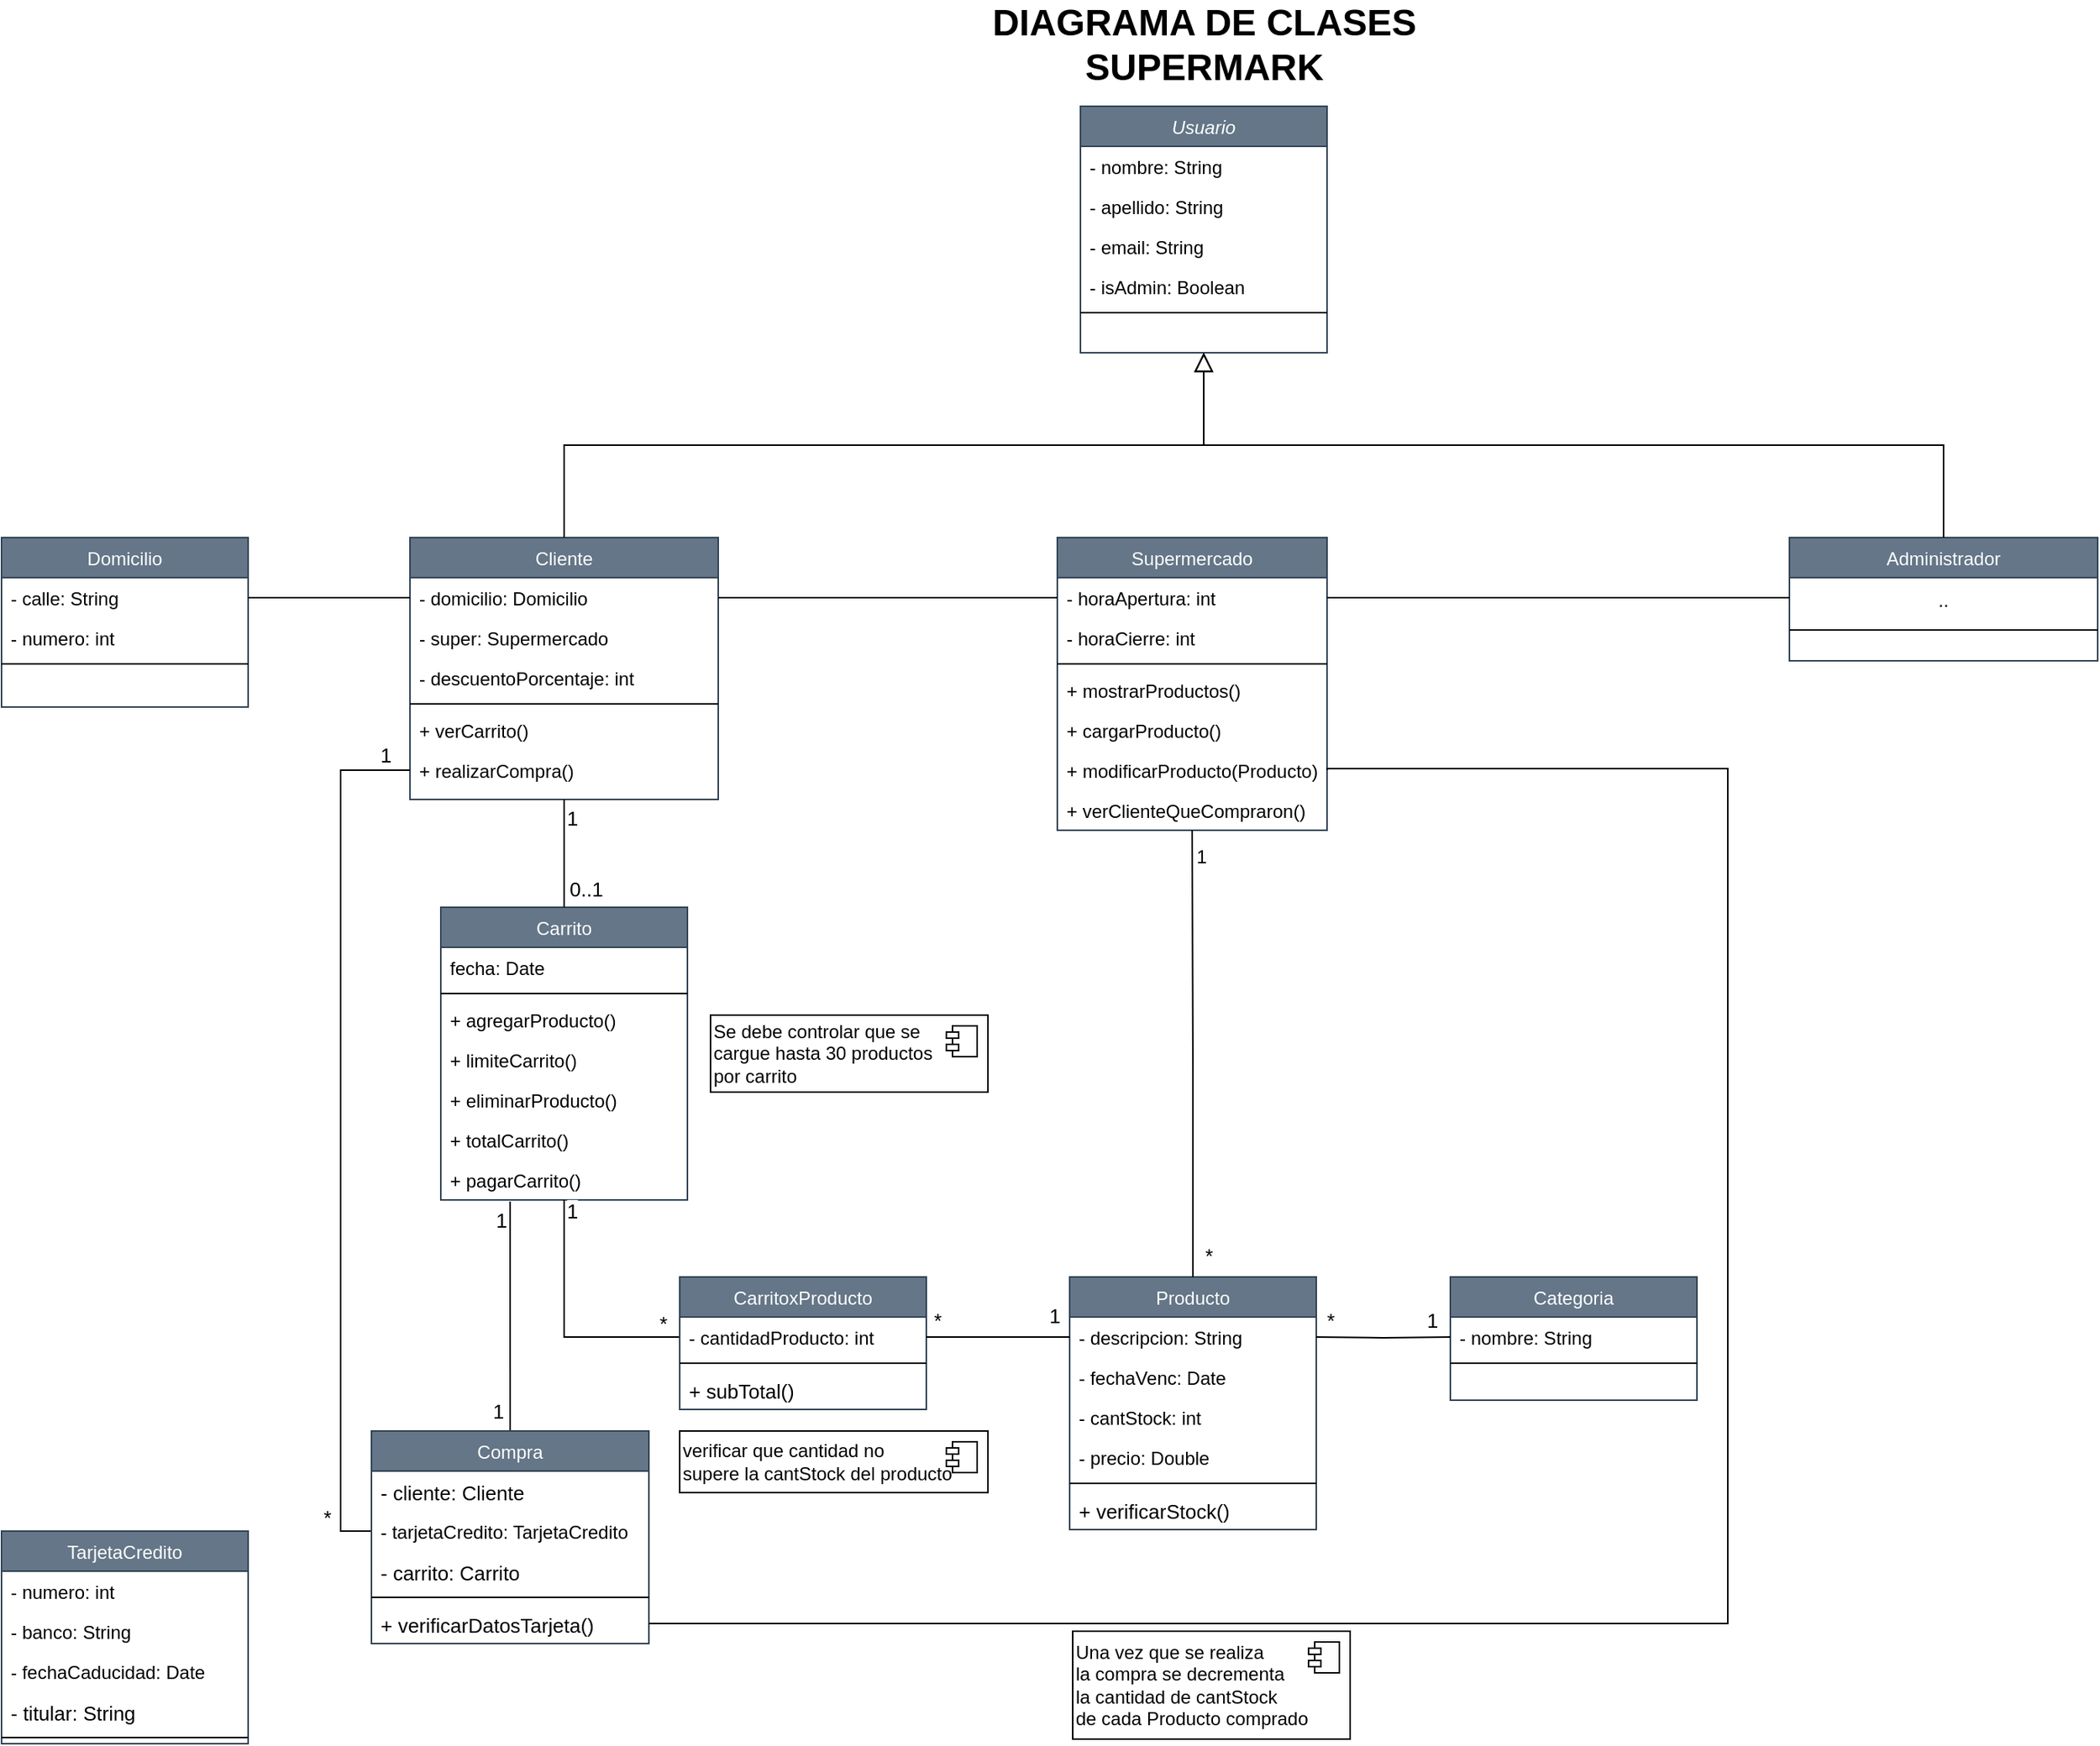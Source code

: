 <mxfile version="20.0.4" type="google" pages="2"><diagram id="CCpbAfDqd2TmnJ3RHXXH" name="Punto 1"><mxGraphModel grid="1" page="1" gridSize="10" guides="1" tooltips="1" connect="1" arrows="1" fold="1" pageScale="1" pageWidth="827" pageHeight="1169" math="0" shadow="0"><root><mxCell id="0"/><mxCell id="1" parent="0"/><mxCell id="dWWlrcv02qmnVBoVdoFN-1" value="Usuario" style="swimlane;fontStyle=2;align=center;verticalAlign=top;childLayout=stackLayout;horizontal=1;startSize=26;horizontalStack=0;resizeParent=1;resizeLast=0;collapsible=1;marginBottom=0;rounded=0;shadow=0;strokeWidth=1;fillColor=#647687;fontColor=#ffffff;strokeColor=#314354;" vertex="1" parent="1"><mxGeometry x="-100" y="80" width="160" height="160" as="geometry"><mxRectangle x="230" y="140" width="160" height="26" as="alternateBounds"/></mxGeometry></mxCell><mxCell id="dWWlrcv02qmnVBoVdoFN-3" value="- nombre: String" style="text;align=left;verticalAlign=top;spacingLeft=4;spacingRight=4;overflow=hidden;rotatable=0;points=[[0,0.5],[1,0.5]];portConstraint=eastwest;rounded=0;shadow=0;html=0;" vertex="1" parent="dWWlrcv02qmnVBoVdoFN-1"><mxGeometry y="26" width="160" height="26" as="geometry"/></mxCell><mxCell id="iOWNZBexjOtpnHDRhITv-1" value="- apellido: String" style="text;strokeColor=none;fillColor=none;align=left;verticalAlign=top;spacingLeft=4;spacingRight=4;overflow=hidden;rotatable=0;points=[[0,0.5],[1,0.5]];portConstraint=eastwest;fontSize=12;" vertex="1" parent="dWWlrcv02qmnVBoVdoFN-1"><mxGeometry y="52" width="160" height="26" as="geometry"/></mxCell><mxCell id="fjFXUrMEq2jwdUbusyd3-1" value="- email: String" style="text;strokeColor=none;fillColor=none;align=left;verticalAlign=top;spacingLeft=4;spacingRight=4;overflow=hidden;rotatable=0;points=[[0,0.5],[1,0.5]];portConstraint=eastwest;" vertex="1" parent="dWWlrcv02qmnVBoVdoFN-1"><mxGeometry y="78" width="160" height="26" as="geometry"/></mxCell><mxCell id="iOWNZBexjOtpnHDRhITv-2" value="- isAdmin: Boolean" style="text;strokeColor=none;fillColor=none;align=left;verticalAlign=top;spacingLeft=4;spacingRight=4;overflow=hidden;rotatable=0;points=[[0,0.5],[1,0.5]];portConstraint=eastwest;fontSize=12;" vertex="1" parent="dWWlrcv02qmnVBoVdoFN-1"><mxGeometry y="104" width="160" height="26" as="geometry"/></mxCell><mxCell id="dWWlrcv02qmnVBoVdoFN-5" value="" style="line;html=1;strokeWidth=1;align=left;verticalAlign=middle;spacingTop=-1;spacingLeft=3;spacingRight=3;rotatable=0;labelPosition=right;points=[];portConstraint=eastwest;" vertex="1" parent="dWWlrcv02qmnVBoVdoFN-1"><mxGeometry y="130" width="160" height="8" as="geometry"/></mxCell><mxCell id="dWWlrcv02qmnVBoVdoFN-7" value="Administrador" style="swimlane;fontStyle=0;align=center;verticalAlign=top;childLayout=stackLayout;horizontal=1;startSize=26;horizontalStack=0;resizeParent=1;resizeLast=0;collapsible=1;marginBottom=0;rounded=0;shadow=0;strokeWidth=1;fillColor=#647687;fontColor=#ffffff;strokeColor=#314354;" vertex="1" parent="1"><mxGeometry x="360" y="360" width="200" height="80" as="geometry"><mxRectangle x="130" y="380" width="160" height="26" as="alternateBounds"/></mxGeometry></mxCell><mxCell id="JMa5ajJWFHiv2wUSG5qd-1" value=".." style="text;html=1;strokeColor=none;fillColor=none;align=center;verticalAlign=middle;whiteSpace=wrap;rounded=0;" vertex="1" parent="dWWlrcv02qmnVBoVdoFN-7"><mxGeometry y="26" width="200" height="30" as="geometry"/></mxCell><mxCell id="dWWlrcv02qmnVBoVdoFN-10" value="" style="line;html=1;strokeWidth=1;align=left;verticalAlign=middle;spacingTop=-1;spacingLeft=3;spacingRight=3;rotatable=0;labelPosition=right;points=[];portConstraint=eastwest;" vertex="1" parent="dWWlrcv02qmnVBoVdoFN-7"><mxGeometry y="56" width="200" height="8" as="geometry"/></mxCell><mxCell id="dWWlrcv02qmnVBoVdoFN-13" value="" style="endArrow=block;endSize=10;endFill=0;shadow=0;strokeWidth=1;rounded=0;edgeStyle=elbowEdgeStyle;elbow=vertical;" edge="1" parent="1" source="dWWlrcv02qmnVBoVdoFN-7" target="dWWlrcv02qmnVBoVdoFN-1"><mxGeometry width="160" relative="1" as="geometry"><mxPoint x="-440" y="203" as="sourcePoint"/><mxPoint x="-440" y="203" as="targetPoint"/></mxGeometry></mxCell><mxCell id="dWWlrcv02qmnVBoVdoFN-14" value="Cliente" style="swimlane;fontStyle=0;align=center;verticalAlign=top;childLayout=stackLayout;horizontal=1;startSize=26;horizontalStack=0;resizeParent=1;resizeLast=0;collapsible=1;marginBottom=0;rounded=0;shadow=0;strokeWidth=1;fillColor=#647687;fontColor=#ffffff;strokeColor=#314354;" vertex="1" parent="1"><mxGeometry x="-535" y="360" width="200" height="170" as="geometry"><mxRectangle x="340" y="380" width="170" height="26" as="alternateBounds"/></mxGeometry></mxCell><mxCell id="s6qBb5RKFQmFkV898ida-14" value="- domicilio: Domicilio" style="text;strokeColor=none;fillColor=none;align=left;verticalAlign=top;spacingLeft=4;spacingRight=4;overflow=hidden;rotatable=0;points=[[0,0.5],[1,0.5]];portConstraint=eastwest;" vertex="1" parent="dWWlrcv02qmnVBoVdoFN-14"><mxGeometry y="26" width="200" height="26" as="geometry"/></mxCell><mxCell id="dWWlrcv02qmnVBoVdoFN-15" value="- super: Supermercado" style="text;align=left;verticalAlign=top;spacingLeft=4;spacingRight=4;overflow=hidden;rotatable=0;points=[[0,0.5],[1,0.5]];portConstraint=eastwest;" vertex="1" parent="dWWlrcv02qmnVBoVdoFN-14"><mxGeometry y="52" width="200" height="26" as="geometry"/></mxCell><mxCell id="MWofUJ8R23mKpoAJQUxf-37" value="- descuentoPorcentaje: int" style="text;strokeColor=none;fillColor=none;align=left;verticalAlign=top;spacingLeft=4;spacingRight=4;overflow=hidden;rotatable=0;points=[[0,0.5],[1,0.5]];portConstraint=eastwest;fontSize=12;" vertex="1" parent="dWWlrcv02qmnVBoVdoFN-14"><mxGeometry y="78" width="200" height="26" as="geometry"/></mxCell><mxCell id="dWWlrcv02qmnVBoVdoFN-16" value="" style="line;html=1;strokeWidth=1;align=left;verticalAlign=middle;spacingTop=-1;spacingLeft=3;spacingRight=3;rotatable=0;labelPosition=right;points=[];portConstraint=eastwest;" vertex="1" parent="dWWlrcv02qmnVBoVdoFN-14"><mxGeometry y="104" width="200" height="8" as="geometry"/></mxCell><mxCell id="s6qBb5RKFQmFkV898ida-41" value="+ verCarrito()" style="text;strokeColor=none;fillColor=none;align=left;verticalAlign=top;spacingLeft=4;spacingRight=4;overflow=hidden;rotatable=0;points=[[0,0.5],[1,0.5]];portConstraint=eastwest;fontSize=12;" vertex="1" parent="dWWlrcv02qmnVBoVdoFN-14"><mxGeometry y="112" width="200" height="26" as="geometry"/></mxCell><mxCell id="s6qBb5RKFQmFkV898ida-43" value="+ realizarCompra()" style="text;strokeColor=none;fillColor=none;align=left;verticalAlign=top;spacingLeft=4;spacingRight=4;overflow=hidden;rotatable=0;points=[[0,0.5],[1,0.5]];portConstraint=eastwest;fontSize=12;" vertex="1" parent="dWWlrcv02qmnVBoVdoFN-14"><mxGeometry y="138" width="200" height="26" as="geometry"/></mxCell><mxCell id="dWWlrcv02qmnVBoVdoFN-17" value="" style="endArrow=block;endSize=10;endFill=0;shadow=0;strokeWidth=1;rounded=0;edgeStyle=elbowEdgeStyle;elbow=vertical;exitX=0.5;exitY=0;exitDx=0;exitDy=0;" edge="1" parent="1" source="dWWlrcv02qmnVBoVdoFN-14" target="dWWlrcv02qmnVBoVdoFN-1"><mxGeometry width="160" relative="1" as="geometry"><mxPoint x="-200" y="330" as="sourcePoint"/><mxPoint x="-330" y="271" as="targetPoint"/></mxGeometry></mxCell><mxCell id="dWWlrcv02qmnVBoVdoFN-18" value="Carrito" style="swimlane;fontStyle=0;align=center;verticalAlign=top;childLayout=stackLayout;horizontal=1;startSize=26;horizontalStack=0;resizeParent=1;resizeLast=0;collapsible=1;marginBottom=0;rounded=0;shadow=0;strokeWidth=1;fillColor=#647687;fontColor=#ffffff;strokeColor=#314354;" vertex="1" parent="1"><mxGeometry x="-515" y="600" width="160" height="190" as="geometry"><mxRectangle x="550" y="140" width="160" height="26" as="alternateBounds"/></mxGeometry></mxCell><mxCell id="dWWlrcv02qmnVBoVdoFN-20" value="fecha: Date" style="text;align=left;verticalAlign=top;spacingLeft=4;spacingRight=4;overflow=hidden;rotatable=0;points=[[0,0.5],[1,0.5]];portConstraint=eastwest;rounded=0;shadow=0;html=0;" vertex="1" parent="dWWlrcv02qmnVBoVdoFN-18"><mxGeometry y="26" width="160" height="26" as="geometry"/></mxCell><mxCell id="dWWlrcv02qmnVBoVdoFN-24" value="" style="line;html=1;strokeWidth=1;align=left;verticalAlign=middle;spacingTop=-1;spacingLeft=3;spacingRight=3;rotatable=0;labelPosition=right;points=[];portConstraint=eastwest;" vertex="1" parent="dWWlrcv02qmnVBoVdoFN-18"><mxGeometry y="52" width="160" height="8" as="geometry"/></mxCell><mxCell id="MWofUJ8R23mKpoAJQUxf-51" value="+ agregarProducto()" style="text;strokeColor=none;fillColor=none;align=left;verticalAlign=top;spacingLeft=4;spacingRight=4;overflow=hidden;rotatable=0;points=[[0,0.5],[1,0.5]];portConstraint=eastwest;fontSize=12;" vertex="1" parent="dWWlrcv02qmnVBoVdoFN-18"><mxGeometry y="60" width="160" height="26" as="geometry"/></mxCell><mxCell id="MWofUJ8R23mKpoAJQUxf-59" value="+ limiteCarrito()" style="text;strokeColor=none;fillColor=none;align=left;verticalAlign=top;spacingLeft=4;spacingRight=4;overflow=hidden;rotatable=0;points=[[0,0.5],[1,0.5]];portConstraint=eastwest;fontSize=12;fontColor=#000000;" vertex="1" parent="dWWlrcv02qmnVBoVdoFN-18"><mxGeometry y="86" width="160" height="26" as="geometry"/></mxCell><mxCell id="MWofUJ8R23mKpoAJQUxf-52" value="+ eliminarProducto()" style="text;strokeColor=none;fillColor=none;align=left;verticalAlign=top;spacingLeft=4;spacingRight=4;overflow=hidden;rotatable=0;points=[[0,0.5],[1,0.5]];portConstraint=eastwest;fontSize=12;" vertex="1" parent="dWWlrcv02qmnVBoVdoFN-18"><mxGeometry y="112" width="160" height="26" as="geometry"/></mxCell><mxCell id="dWWlrcv02qmnVBoVdoFN-26" value="+ totalCarrito()" style="text;align=left;verticalAlign=top;spacingLeft=4;spacingRight=4;overflow=hidden;rotatable=0;points=[[0,0.5],[1,0.5]];portConstraint=eastwest;" vertex="1" parent="dWWlrcv02qmnVBoVdoFN-18"><mxGeometry y="138" width="160" height="26" as="geometry"/></mxCell><mxCell id="MWofUJ8R23mKpoAJQUxf-50" value="+ pagarCarrito()" style="text;strokeColor=none;fillColor=none;align=left;verticalAlign=top;spacingLeft=4;spacingRight=4;overflow=hidden;rotatable=0;points=[[0,0.5],[1,0.5]];portConstraint=eastwest;fontSize=12;" vertex="1" parent="dWWlrcv02qmnVBoVdoFN-18"><mxGeometry y="164" width="160" height="26" as="geometry"/></mxCell><mxCell id="dWWlrcv02qmnVBoVdoFN-27" value="" style="endArrow=none;shadow=0;strokeWidth=1;rounded=0;endFill=0;edgeStyle=elbowEdgeStyle;elbow=vertical;exitX=0.5;exitY=1;exitDx=0;exitDy=0;entryX=0.5;entryY=0;entryDx=0;entryDy=0;startArrow=none;startFill=0;" edge="1" parent="1" source="dWWlrcv02qmnVBoVdoFN-14" target="dWWlrcv02qmnVBoVdoFN-18"><mxGeometry x="0.5" y="41" relative="1" as="geometry"><mxPoint x="-260" y="192" as="sourcePoint"/><mxPoint x="-100" y="192" as="targetPoint"/><mxPoint x="-40" y="32" as="offset"/></mxGeometry></mxCell><mxCell id="s6qBb5RKFQmFkV898ida-15" value="&lt;font style=&quot;font-size: 13px;&quot;&gt;1&lt;/font&gt;" style="edgeLabel;html=1;align=center;verticalAlign=middle;resizable=0;points=[];fontSize=13;" connectable="0" vertex="1" parent="dWWlrcv02qmnVBoVdoFN-27"><mxGeometry x="-0.706" relative="1" as="geometry"><mxPoint x="5" y="1" as="offset"/></mxGeometry></mxCell><mxCell id="s6qBb5RKFQmFkV898ida-16" value="0..1" style="edgeLabel;html=1;align=center;verticalAlign=middle;resizable=0;points=[];fontSize=13;" connectable="0" vertex="1" parent="dWWlrcv02qmnVBoVdoFN-27"><mxGeometry x="0.647" y="1" relative="1" as="geometry"><mxPoint x="13" as="offset"/></mxGeometry></mxCell><mxCell id="dWWlrcv02qmnVBoVdoFN-30" value="Supermercado" style="swimlane;fontStyle=0;align=center;verticalAlign=top;childLayout=stackLayout;horizontal=1;startSize=26;horizontalStack=0;resizeParent=1;resizeLast=0;collapsible=1;marginBottom=0;rounded=0;shadow=0;strokeWidth=1;fillColor=#647687;fontColor=#ffffff;strokeColor=#314354;" vertex="1" parent="1"><mxGeometry x="-115" y="360" width="175" height="190" as="geometry"><mxRectangle x="550" y="140" width="160" height="26" as="alternateBounds"/></mxGeometry></mxCell><mxCell id="dWWlrcv02qmnVBoVdoFN-32" value="- horaApertura: int" style="text;align=left;verticalAlign=top;spacingLeft=4;spacingRight=4;overflow=hidden;rotatable=0;points=[[0,0.5],[1,0.5]];portConstraint=eastwest;rounded=0;shadow=0;html=0;" vertex="1" parent="dWWlrcv02qmnVBoVdoFN-30"><mxGeometry y="26" width="175" height="26" as="geometry"/></mxCell><mxCell id="dWWlrcv02qmnVBoVdoFN-33" value="- horaCierre: int" style="text;align=left;verticalAlign=top;spacingLeft=4;spacingRight=4;overflow=hidden;rotatable=0;points=[[0,0.5],[1,0.5]];portConstraint=eastwest;rounded=0;shadow=0;html=0;" vertex="1" parent="dWWlrcv02qmnVBoVdoFN-30"><mxGeometry y="52" width="175" height="26" as="geometry"/></mxCell><mxCell id="dWWlrcv02qmnVBoVdoFN-36" value="" style="line;html=1;strokeWidth=1;align=left;verticalAlign=middle;spacingTop=-1;spacingLeft=3;spacingRight=3;rotatable=0;labelPosition=right;points=[];portConstraint=eastwest;" vertex="1" parent="dWWlrcv02qmnVBoVdoFN-30"><mxGeometry y="78" width="175" height="8" as="geometry"/></mxCell><mxCell id="dWWlrcv02qmnVBoVdoFN-37" value="+ mostrarProductos()" style="text;align=left;verticalAlign=top;spacingLeft=4;spacingRight=4;overflow=hidden;rotatable=0;points=[[0,0.5],[1,0.5]];portConstraint=eastwest;" vertex="1" parent="dWWlrcv02qmnVBoVdoFN-30"><mxGeometry y="86" width="175" height="26" as="geometry"/></mxCell><mxCell id="dWWlrcv02qmnVBoVdoFN-11" value="+ cargarProducto()" style="text;align=left;verticalAlign=top;spacingLeft=4;spacingRight=4;overflow=hidden;rotatable=0;points=[[0,0.5],[1,0.5]];portConstraint=eastwest;fontStyle=0" vertex="1" parent="dWWlrcv02qmnVBoVdoFN-30"><mxGeometry y="112" width="175" height="26" as="geometry"/></mxCell><mxCell id="dWWlrcv02qmnVBoVdoFN-12" value="+ modificarProducto(Producto)" style="text;align=left;verticalAlign=top;spacingLeft=4;spacingRight=4;overflow=hidden;rotatable=0;points=[[0,0.5],[1,0.5]];portConstraint=eastwest;" vertex="1" parent="dWWlrcv02qmnVBoVdoFN-30"><mxGeometry y="138" width="175" height="26" as="geometry"/></mxCell><mxCell id="s6qBb5RKFQmFkV898ida-39" value="+ verClienteQueCompraron()" style="text;strokeColor=none;fillColor=none;align=left;verticalAlign=top;spacingLeft=4;spacingRight=4;overflow=hidden;rotatable=0;points=[[0,0.5],[1,0.5]];portConstraint=eastwest;fontSize=12;" vertex="1" parent="dWWlrcv02qmnVBoVdoFN-30"><mxGeometry y="164" width="175" height="26" as="geometry"/></mxCell><mxCell id="dWWlrcv02qmnVBoVdoFN-39" value="Domicilio" style="swimlane;fontStyle=0;align=center;verticalAlign=top;childLayout=stackLayout;horizontal=1;startSize=26;horizontalStack=0;resizeParent=1;resizeLast=0;collapsible=1;marginBottom=0;rounded=0;shadow=0;strokeWidth=1;fillColor=#647687;fontColor=#ffffff;strokeColor=#314354;" vertex="1" parent="1"><mxGeometry x="-800" y="360" width="160" height="110" as="geometry"><mxRectangle x="550" y="140" width="160" height="26" as="alternateBounds"/></mxGeometry></mxCell><mxCell id="dWWlrcv02qmnVBoVdoFN-40" value="- calle: String" style="text;align=left;verticalAlign=top;spacingLeft=4;spacingRight=4;overflow=hidden;rotatable=0;points=[[0,0.5],[1,0.5]];portConstraint=eastwest;" vertex="1" parent="dWWlrcv02qmnVBoVdoFN-39"><mxGeometry y="26" width="160" height="26" as="geometry"/></mxCell><mxCell id="dWWlrcv02qmnVBoVdoFN-41" value="- numero: int" style="text;align=left;verticalAlign=top;spacingLeft=4;spacingRight=4;overflow=hidden;rotatable=0;points=[[0,0.5],[1,0.5]];portConstraint=eastwest;rounded=0;shadow=0;html=0;" vertex="1" parent="dWWlrcv02qmnVBoVdoFN-39"><mxGeometry y="52" width="160" height="26" as="geometry"/></mxCell><mxCell id="dWWlrcv02qmnVBoVdoFN-45" value="" style="line;html=1;strokeWidth=1;align=left;verticalAlign=middle;spacingTop=-1;spacingLeft=3;spacingRight=3;rotatable=0;labelPosition=right;points=[];portConstraint=eastwest;" vertex="1" parent="dWWlrcv02qmnVBoVdoFN-39"><mxGeometry y="78" width="160" height="8" as="geometry"/></mxCell><mxCell id="dWWlrcv02qmnVBoVdoFN-60" value="Producto" style="swimlane;fontStyle=0;align=center;verticalAlign=top;childLayout=stackLayout;horizontal=1;startSize=26;horizontalStack=0;resizeParent=1;resizeLast=0;collapsible=1;marginBottom=0;rounded=0;shadow=0;strokeWidth=1;fillColor=#647687;fontColor=#ffffff;strokeColor=#314354;" vertex="1" parent="1"><mxGeometry x="-107" y="840" width="160" height="164" as="geometry"><mxRectangle x="550" y="140" width="160" height="26" as="alternateBounds"/></mxGeometry></mxCell><mxCell id="dWWlrcv02qmnVBoVdoFN-61" value="- descripcion: String" style="text;align=left;verticalAlign=top;spacingLeft=4;spacingRight=4;overflow=hidden;rotatable=0;points=[[0,0.5],[1,0.5]];portConstraint=eastwest;" vertex="1" parent="dWWlrcv02qmnVBoVdoFN-60"><mxGeometry y="26" width="160" height="26" as="geometry"/></mxCell><mxCell id="dWWlrcv02qmnVBoVdoFN-62" value="- fechaVenc: Date" style="text;align=left;verticalAlign=top;spacingLeft=4;spacingRight=4;overflow=hidden;rotatable=0;points=[[0,0.5],[1,0.5]];portConstraint=eastwest;rounded=0;shadow=0;html=0;" vertex="1" parent="dWWlrcv02qmnVBoVdoFN-60"><mxGeometry y="52" width="160" height="26" as="geometry"/></mxCell><mxCell id="dWWlrcv02qmnVBoVdoFN-66" value="- cantStock: int" style="text;align=left;verticalAlign=top;spacingLeft=4;spacingRight=4;overflow=hidden;rotatable=0;points=[[0,0.5],[1,0.5]];portConstraint=eastwest;rounded=0;shadow=0;html=0;" vertex="1" parent="dWWlrcv02qmnVBoVdoFN-60"><mxGeometry y="78" width="160" height="26" as="geometry"/></mxCell><mxCell id="dWWlrcv02qmnVBoVdoFN-67" value="- precio: Double" style="text;align=left;verticalAlign=top;spacingLeft=4;spacingRight=4;overflow=hidden;rotatable=0;points=[[0,0.5],[1,0.5]];portConstraint=eastwest;rounded=0;shadow=0;html=0;" vertex="1" parent="dWWlrcv02qmnVBoVdoFN-60"><mxGeometry y="104" width="160" height="26" as="geometry"/></mxCell><mxCell id="dWWlrcv02qmnVBoVdoFN-69" value="" style="line;html=1;strokeWidth=1;align=left;verticalAlign=middle;spacingTop=-1;spacingLeft=3;spacingRight=3;rotatable=0;labelPosition=right;points=[];portConstraint=eastwest;" vertex="1" parent="dWWlrcv02qmnVBoVdoFN-60"><mxGeometry y="130" width="160" height="8" as="geometry"/></mxCell><mxCell id="MWofUJ8R23mKpoAJQUxf-53" value="+ verificarStock()" style="text;strokeColor=none;fillColor=none;align=left;verticalAlign=top;spacingLeft=4;spacingRight=4;overflow=hidden;rotatable=0;points=[[0,0.5],[1,0.5]];portConstraint=eastwest;fontSize=13;" vertex="1" parent="dWWlrcv02qmnVBoVdoFN-60"><mxGeometry y="138" width="160" height="26" as="geometry"/></mxCell><mxCell id="dWWlrcv02qmnVBoVdoFN-100" style="edgeStyle=orthogonalEdgeStyle;rounded=0;orthogonalLoop=1;jettySize=auto;html=1;exitX=1;exitY=0.5;exitDx=0;exitDy=0;endArrow=none;endFill=0;entryX=0;entryY=0.5;entryDx=0;entryDy=0;" edge="1" parent="1" source="dWWlrcv02qmnVBoVdoFN-40" target="s6qBb5RKFQmFkV898ida-14"><mxGeometry relative="1" as="geometry"><mxPoint x="-130" y="300" as="targetPoint"/></mxGeometry></mxCell><mxCell id="dWWlrcv02qmnVBoVdoFN-104" style="edgeStyle=orthogonalEdgeStyle;rounded=0;orthogonalLoop=1;jettySize=auto;html=1;endArrow=none;endFill=0;entryX=0;entryY=0.5;entryDx=0;entryDy=0;exitX=0.5;exitY=1;exitDx=0;exitDy=0;" edge="1" parent="1" source="dWWlrcv02qmnVBoVdoFN-18" target="MWofUJ8R23mKpoAJQUxf-18"><mxGeometry relative="1" as="geometry"><mxPoint x="-440" y="810" as="sourcePoint"/><mxPoint x="-240" y="560" as="targetPoint"/></mxGeometry></mxCell><mxCell id="s6qBb5RKFQmFkV898ida-29" value="*" style="edgeLabel;html=1;align=center;verticalAlign=middle;resizable=0;points=[];fontSize=13;" connectable="0" vertex="1" parent="dWWlrcv02qmnVBoVdoFN-104"><mxGeometry x="0.864" y="-1" relative="1" as="geometry"><mxPoint y="-10" as="offset"/></mxGeometry></mxCell><mxCell id="s6qBb5RKFQmFkV898ida-30" value="1" style="edgeLabel;html=1;align=center;verticalAlign=middle;resizable=0;points=[];fontSize=13;" connectable="0" vertex="1" parent="dWWlrcv02qmnVBoVdoFN-104"><mxGeometry x="-0.916" y="1" relative="1" as="geometry"><mxPoint x="4" as="offset"/></mxGeometry></mxCell><mxCell id="s6qBb5RKFQmFkV898ida-1" value="" style="endArrow=none;shadow=0;strokeWidth=1;rounded=0;endFill=0;edgeStyle=elbowEdgeStyle;elbow=vertical;exitX=0.5;exitY=0;exitDx=0;exitDy=0;entryX=0.5;entryY=1;entryDx=0;entryDy=0;" edge="1" parent="1" source="dWWlrcv02qmnVBoVdoFN-60" target="dWWlrcv02qmnVBoVdoFN-30"><mxGeometry x="0.5" y="41" relative="1" as="geometry"><mxPoint x="-38" y="800" as="sourcePoint"/><mxPoint x="-130" y="800" as="targetPoint"/><mxPoint x="-40" y="32" as="offset"/><Array as="points"><mxPoint x="-40" y="710"/></Array></mxGeometry></mxCell><mxCell id="s6qBb5RKFQmFkV898ida-3" value="1" style="resizable=0;align=right;verticalAlign=bottom;labelBackgroundColor=none;fontSize=12;" connectable="0" vertex="1" parent="s6qBb5RKFQmFkV898ida-1"><mxGeometry x="1" relative="1" as="geometry"><mxPoint x="11" y="26" as="offset"/></mxGeometry></mxCell><mxCell id="cFX0U2raMxtdVwxt4ZiY-5" value="*" style="edgeLabel;html=1;align=center;verticalAlign=middle;resizable=0;points=[];fontSize=13;" connectable="0" vertex="1" parent="s6qBb5RKFQmFkV898ida-1"><mxGeometry x="-0.903" y="-1" relative="1" as="geometry"><mxPoint x="9" as="offset"/></mxGeometry></mxCell><mxCell id="s6qBb5RKFQmFkV898ida-6" style="edgeStyle=orthogonalEdgeStyle;rounded=0;orthogonalLoop=1;jettySize=auto;html=1;exitX=1;exitY=0.5;exitDx=0;exitDy=0;endArrow=none;endFill=0;entryX=0;entryY=0.5;entryDx=0;entryDy=0;" edge="1" parent="1" source="s6qBb5RKFQmFkV898ida-14" target="dWWlrcv02qmnVBoVdoFN-32"><mxGeometry relative="1" as="geometry"><mxPoint x="-160" y="360" as="targetPoint"/></mxGeometry></mxCell><mxCell id="s6qBb5RKFQmFkV898ida-7" style="edgeStyle=orthogonalEdgeStyle;rounded=0;orthogonalLoop=1;jettySize=auto;html=1;entryX=0;entryY=0.5;entryDx=0;entryDy=0;endArrow=none;endFill=0;exitX=1;exitY=0.5;exitDx=0;exitDy=0;" edge="1" parent="1" source="dWWlrcv02qmnVBoVdoFN-32"><mxGeometry relative="1" as="geometry"><mxPoint x="100" y="370" as="sourcePoint"/><mxPoint x="360" y="399" as="targetPoint"/></mxGeometry></mxCell><mxCell id="s6qBb5RKFQmFkV898ida-12" style="edgeStyle=orthogonalEdgeStyle;rounded=0;orthogonalLoop=1;jettySize=auto;html=1;endArrow=none;endFill=0;entryX=0;entryY=0.5;entryDx=0;entryDy=0;exitX=0;exitY=0.5;exitDx=0;exitDy=0;" edge="1" parent="1" source="MWofUJ8R23mKpoAJQUxf-2" target="s6qBb5RKFQmFkV898ida-43"><mxGeometry relative="1" as="geometry"><mxPoint x="-550" y="459" as="targetPoint"/><mxPoint x="-620" y="990" as="sourcePoint"/></mxGeometry></mxCell><mxCell id="cFX0U2raMxtdVwxt4ZiY-1" value="1" style="edgeLabel;html=1;align=center;verticalAlign=middle;resizable=0;points=[];fontSize=13;" connectable="0" vertex="1" parent="s6qBb5RKFQmFkV898ida-12"><mxGeometry x="0.942" y="-1" relative="1" as="geometry"><mxPoint y="-11" as="offset"/></mxGeometry></mxCell><mxCell id="MWofUJ8R23mKpoAJQUxf-8" value="*" style="edgeLabel;html=1;align=center;verticalAlign=middle;resizable=0;points=[];fontSize=13;" connectable="0" vertex="1" parent="s6qBb5RKFQmFkV898ida-12"><mxGeometry x="-0.899" relative="1" as="geometry"><mxPoint x="-9" y="-1" as="offset"/></mxGeometry></mxCell><mxCell id="MWofUJ8R23mKpoAJQUxf-9" style="edgeStyle=orthogonalEdgeStyle;rounded=0;orthogonalLoop=1;jettySize=auto;html=1;exitX=0.5;exitY=0;exitDx=0;exitDy=0;fontSize=13;endArrow=none;endFill=0;entryX=0.281;entryY=1.038;entryDx=0;entryDy=0;entryPerimeter=0;" edge="1" parent="1" source="MWofUJ8R23mKpoAJQUxf-1" target="MWofUJ8R23mKpoAJQUxf-50"><mxGeometry relative="1" as="geometry"><mxPoint x="-490" y="820" as="targetPoint"/></mxGeometry></mxCell><mxCell id="MWofUJ8R23mKpoAJQUxf-11" value="1" style="edgeLabel;html=1;align=center;verticalAlign=middle;resizable=0;points=[];fontSize=13;" connectable="0" vertex="1" parent="MWofUJ8R23mKpoAJQUxf-9"><mxGeometry x="0.847" relative="1" as="geometry"><mxPoint x="-6" as="offset"/></mxGeometry></mxCell><mxCell id="MWofUJ8R23mKpoAJQUxf-12" value="1" style="edgeLabel;html=1;align=center;verticalAlign=middle;resizable=0;points=[];fontSize=13;" connectable="0" vertex="1" parent="MWofUJ8R23mKpoAJQUxf-9"><mxGeometry x="-0.824" y="-1" relative="1" as="geometry"><mxPoint x="-9" as="offset"/></mxGeometry></mxCell><mxCell id="MWofUJ8R23mKpoAJQUxf-1" value="Compra" style="swimlane;fontStyle=0;align=center;verticalAlign=top;childLayout=stackLayout;horizontal=1;startSize=26;horizontalStack=0;resizeParent=1;resizeLast=0;collapsible=1;marginBottom=0;rounded=0;shadow=0;strokeWidth=1;fillColor=#647687;fontColor=#ffffff;strokeColor=#314354;" vertex="1" parent="1"><mxGeometry x="-560" y="940" width="180" height="138" as="geometry"><mxRectangle x="550" y="140" width="160" height="26" as="alternateBounds"/></mxGeometry></mxCell><mxCell id="MWofUJ8R23mKpoAJQUxf-35" value="- cliente: Cliente" style="text;strokeColor=none;fillColor=none;align=left;verticalAlign=top;spacingLeft=4;spacingRight=4;overflow=hidden;rotatable=0;points=[[0,0.5],[1,0.5]];portConstraint=eastwest;fontSize=13;" vertex="1" parent="MWofUJ8R23mKpoAJQUxf-1"><mxGeometry y="26" width="180" height="26" as="geometry"/></mxCell><mxCell id="MWofUJ8R23mKpoAJQUxf-2" value="- tarjetaCredito: TarjetaCredito" style="text;align=left;verticalAlign=top;spacingLeft=4;spacingRight=4;overflow=hidden;rotatable=0;points=[[0,0.5],[1,0.5]];portConstraint=eastwest;" vertex="1" parent="MWofUJ8R23mKpoAJQUxf-1"><mxGeometry y="52" width="180" height="26" as="geometry"/></mxCell><mxCell id="MWofUJ8R23mKpoAJQUxf-43" value="- carrito: Carrito" style="text;strokeColor=none;fillColor=none;align=left;verticalAlign=top;spacingLeft=4;spacingRight=4;overflow=hidden;rotatable=0;points=[[0,0.5],[1,0.5]];portConstraint=eastwest;fontSize=13;" vertex="1" parent="MWofUJ8R23mKpoAJQUxf-1"><mxGeometry y="78" width="180" height="26" as="geometry"/></mxCell><mxCell id="MWofUJ8R23mKpoAJQUxf-6" value="" style="line;html=1;strokeWidth=1;align=left;verticalAlign=middle;spacingTop=-1;spacingLeft=3;spacingRight=3;rotatable=0;labelPosition=right;points=[];portConstraint=eastwest;" vertex="1" parent="MWofUJ8R23mKpoAJQUxf-1"><mxGeometry y="104" width="180" height="8" as="geometry"/></mxCell><mxCell id="MWofUJ8R23mKpoAJQUxf-49" value="+ verificarDatosTarjeta()" style="text;strokeColor=none;fillColor=none;align=left;verticalAlign=top;spacingLeft=4;spacingRight=4;overflow=hidden;rotatable=0;points=[[0,0.5],[1,0.5]];portConstraint=eastwest;fontSize=13;" vertex="1" parent="MWofUJ8R23mKpoAJQUxf-1"><mxGeometry y="112" width="180" height="26" as="geometry"/></mxCell><mxCell id="MWofUJ8R23mKpoAJQUxf-15" value="CarritoxProducto" style="swimlane;fontStyle=0;align=center;verticalAlign=top;childLayout=stackLayout;horizontal=1;startSize=26;horizontalStack=0;resizeParent=1;resizeLast=0;collapsible=1;marginBottom=0;rounded=0;shadow=0;strokeWidth=1;fillColor=#647687;fontColor=#ffffff;strokeColor=#314354;" vertex="1" parent="1"><mxGeometry x="-360" y="840" width="160" height="86" as="geometry"><mxRectangle x="550" y="140" width="160" height="26" as="alternateBounds"/></mxGeometry></mxCell><mxCell id="MWofUJ8R23mKpoAJQUxf-18" value="- cantidadProducto: int" style="text;align=left;verticalAlign=top;spacingLeft=4;spacingRight=4;overflow=hidden;rotatable=0;points=[[0,0.5],[1,0.5]];portConstraint=eastwest;rounded=0;shadow=0;html=0;" vertex="1" parent="MWofUJ8R23mKpoAJQUxf-15"><mxGeometry y="26" width="160" height="26" as="geometry"/></mxCell><mxCell id="MWofUJ8R23mKpoAJQUxf-20" value="" style="line;html=1;strokeWidth=1;align=left;verticalAlign=middle;spacingTop=-1;spacingLeft=3;spacingRight=3;rotatable=0;labelPosition=right;points=[];portConstraint=eastwest;" vertex="1" parent="MWofUJ8R23mKpoAJQUxf-15"><mxGeometry y="52" width="160" height="8" as="geometry"/></mxCell><mxCell id="MWofUJ8R23mKpoAJQUxf-38" value="+ subTotal()" style="text;strokeColor=none;fillColor=none;align=left;verticalAlign=top;spacingLeft=4;spacingRight=4;overflow=hidden;rotatable=0;points=[[0,0.5],[1,0.5]];portConstraint=eastwest;fontSize=13;" vertex="1" parent="MWofUJ8R23mKpoAJQUxf-15"><mxGeometry y="60" width="160" height="26" as="geometry"/></mxCell><mxCell id="MWofUJ8R23mKpoAJQUxf-23" style="edgeStyle=orthogonalEdgeStyle;rounded=0;orthogonalLoop=1;jettySize=auto;html=1;endArrow=none;endFill=0;exitX=0;exitY=0.5;exitDx=0;exitDy=0;entryX=1;entryY=0.5;entryDx=0;entryDy=0;" edge="1" parent="1" source="dWWlrcv02qmnVBoVdoFN-61" target="MWofUJ8R23mKpoAJQUxf-18"><mxGeometry relative="1" as="geometry"><mxPoint x="-425" y="780" as="sourcePoint"/><mxPoint x="-150" y="780" as="targetPoint"/></mxGeometry></mxCell><mxCell id="MWofUJ8R23mKpoAJQUxf-24" value="*" style="edgeLabel;html=1;align=center;verticalAlign=middle;resizable=0;points=[];fontSize=13;" connectable="0" vertex="1" parent="MWofUJ8R23mKpoAJQUxf-23"><mxGeometry x="0.864" y="-1" relative="1" as="geometry"><mxPoint y="-10" as="offset"/></mxGeometry></mxCell><mxCell id="MWofUJ8R23mKpoAJQUxf-25" value="1" style="edgeLabel;html=1;align=center;verticalAlign=middle;resizable=0;points=[];fontSize=13;" connectable="0" vertex="1" parent="MWofUJ8R23mKpoAJQUxf-23"><mxGeometry x="-0.916" y="1" relative="1" as="geometry"><mxPoint x="-6" y="-15" as="offset"/></mxGeometry></mxCell><mxCell id="MWofUJ8R23mKpoAJQUxf-28" value="TarjetaCredito" style="swimlane;fontStyle=0;align=center;verticalAlign=top;childLayout=stackLayout;horizontal=1;startSize=26;horizontalStack=0;resizeParent=1;resizeLast=0;collapsible=1;marginBottom=0;rounded=0;shadow=0;strokeWidth=1;fillColor=#647687;fontColor=#ffffff;strokeColor=#314354;" vertex="1" parent="1"><mxGeometry x="-800" y="1005" width="160" height="138" as="geometry"><mxRectangle x="550" y="140" width="160" height="26" as="alternateBounds"/></mxGeometry></mxCell><mxCell id="MWofUJ8R23mKpoAJQUxf-29" value="- numero: int" style="text;align=left;verticalAlign=top;spacingLeft=4;spacingRight=4;overflow=hidden;rotatable=0;points=[[0,0.5],[1,0.5]];portConstraint=eastwest;" vertex="1" parent="MWofUJ8R23mKpoAJQUxf-28"><mxGeometry y="26" width="160" height="26" as="geometry"/></mxCell><mxCell id="MWofUJ8R23mKpoAJQUxf-30" value="- banco: String" style="text;align=left;verticalAlign=top;spacingLeft=4;spacingRight=4;overflow=hidden;rotatable=0;points=[[0,0.5],[1,0.5]];portConstraint=eastwest;rounded=0;shadow=0;html=0;" vertex="1" parent="MWofUJ8R23mKpoAJQUxf-28"><mxGeometry y="52" width="160" height="26" as="geometry"/></mxCell><mxCell id="MWofUJ8R23mKpoAJQUxf-31" value="- fechaCaducidad: Date" style="text;align=left;verticalAlign=top;spacingLeft=4;spacingRight=4;overflow=hidden;rotatable=0;points=[[0,0.5],[1,0.5]];portConstraint=eastwest;rounded=0;shadow=0;html=0;" vertex="1" parent="MWofUJ8R23mKpoAJQUxf-28"><mxGeometry y="78" width="160" height="26" as="geometry"/></mxCell><mxCell id="MWofUJ8R23mKpoAJQUxf-46" value="- titular: String" style="text;strokeColor=none;fillColor=none;align=left;verticalAlign=top;spacingLeft=4;spacingRight=4;overflow=hidden;rotatable=0;points=[[0,0.5],[1,0.5]];portConstraint=eastwest;fontSize=13;" vertex="1" parent="MWofUJ8R23mKpoAJQUxf-28"><mxGeometry y="104" width="160" height="26" as="geometry"/></mxCell><mxCell id="MWofUJ8R23mKpoAJQUxf-32" value="" style="line;html=1;strokeWidth=1;align=left;verticalAlign=middle;spacingTop=-1;spacingLeft=3;spacingRight=3;rotatable=0;labelPosition=right;points=[];portConstraint=eastwest;" vertex="1" parent="MWofUJ8R23mKpoAJQUxf-28"><mxGeometry y="130" width="160" height="8" as="geometry"/></mxCell><mxCell id="MWofUJ8R23mKpoAJQUxf-39" value="&lt;div style=&quot;font-size: 12px;&quot;&gt;&lt;span style=&quot;background-color: initial; font-size: 12px;&quot;&gt;verificar que cantidad&amp;nbsp;&lt;/span&gt;&lt;span style=&quot;background-color: initial; font-size: 12px;&quot;&gt;no&lt;/span&gt;&lt;/div&gt;&lt;div style=&quot;font-size: 12px;&quot;&gt;&lt;span style=&quot;background-color: initial; font-size: 12px;&quot;&gt;supere la cantStock&amp;nbsp;&lt;/span&gt;&lt;span style=&quot;background-color: initial; font-size: 12px;&quot;&gt;del&amp;nbsp;&lt;/span&gt;&lt;span style=&quot;background-color: initial; font-size: 12px;&quot;&gt;producto&lt;/span&gt;&lt;/div&gt;" style="html=1;dropTarget=0;fontSize=12;align=left;" vertex="1" parent="1"><mxGeometry x="-360" y="940" width="200" height="40" as="geometry"/></mxCell><mxCell id="MWofUJ8R23mKpoAJQUxf-40" value="" style="shape=module;jettyWidth=8;jettyHeight=4;fontSize=13;" vertex="1" parent="MWofUJ8R23mKpoAJQUxf-39"><mxGeometry x="1" width="20" height="20" relative="1" as="geometry"><mxPoint x="-27" y="7" as="offset"/></mxGeometry></mxCell><mxCell id="MWofUJ8R23mKpoAJQUxf-54" style="edgeStyle=orthogonalEdgeStyle;rounded=0;orthogonalLoop=1;jettySize=auto;html=1;exitX=1;exitY=0.5;exitDx=0;exitDy=0;fontSize=13;endArrow=none;endFill=0;entryX=1;entryY=0.5;entryDx=0;entryDy=0;" edge="1" parent="1" source="MWofUJ8R23mKpoAJQUxf-49" target="dWWlrcv02qmnVBoVdoFN-12"><mxGeometry relative="1" as="geometry"><mxPoint x="130" y="537" as="targetPoint"/><Array as="points"><mxPoint x="320" y="1065"/><mxPoint x="320" y="510"/></Array></mxGeometry></mxCell><mxCell id="MWofUJ8R23mKpoAJQUxf-55" value="Una vez que se realiza&lt;br style=&quot;font-size: 12px;&quot;&gt;la compra se decrementa&lt;br style=&quot;font-size: 12px;&quot;&gt;la cantidad de cantStock&lt;br style=&quot;font-size: 12px;&quot;&gt;de cada Producto comprado&amp;nbsp;" style="html=1;dropTarget=0;fontSize=12;align=left;" vertex="1" parent="1"><mxGeometry x="-105" y="1070" width="180" height="70" as="geometry"/></mxCell><mxCell id="MWofUJ8R23mKpoAJQUxf-56" value="" style="shape=module;jettyWidth=8;jettyHeight=4;fontSize=13;" vertex="1" parent="MWofUJ8R23mKpoAJQUxf-55"><mxGeometry x="1" width="20" height="20" relative="1" as="geometry"><mxPoint x="-27" y="7" as="offset"/></mxGeometry></mxCell><mxCell id="MWofUJ8R23mKpoAJQUxf-64" value="Se debe controlar que se&lt;br&gt;cargue hasta 30 productos&lt;br&gt;por carrito" style="html=1;dropTarget=0;fontSize=12;fontColor=#000000;align=left;" vertex="1" parent="1"><mxGeometry x="-340" y="670" width="180" height="50" as="geometry"/></mxCell><mxCell id="MWofUJ8R23mKpoAJQUxf-65" value="" style="shape=module;jettyWidth=8;jettyHeight=4;fontSize=12;fontColor=#000000;" vertex="1" parent="MWofUJ8R23mKpoAJQUxf-64"><mxGeometry x="1" width="20" height="20" relative="1" as="geometry"><mxPoint x="-27" y="7" as="offset"/></mxGeometry></mxCell><mxCell id="g3Lkjbk0HMWqR91zVrVO-1" value="DIAGRAMA DE CLASES&lt;br&gt;SUPERMARK" style="text;strokeColor=none;fillColor=none;html=1;fontSize=24;fontStyle=1;verticalAlign=middle;align=center;fontColor=#000000;" vertex="1" parent="1"><mxGeometry x="-70" y="20" width="100" height="40" as="geometry"/></mxCell><mxCell id="_xt8LDdx24ibsmk1wgU--2" value="Categoria" style="swimlane;fontStyle=0;align=center;verticalAlign=top;childLayout=stackLayout;horizontal=1;startSize=26;horizontalStack=0;resizeParent=1;resizeLast=0;collapsible=1;marginBottom=0;rounded=0;shadow=0;strokeWidth=1;fillColor=#647687;fontColor=#ffffff;strokeColor=#314354;" vertex="1" parent="1"><mxGeometry x="140" y="840" width="160" height="80" as="geometry"><mxRectangle x="550" y="140" width="160" height="26" as="alternateBounds"/></mxGeometry></mxCell><mxCell id="_xt8LDdx24ibsmk1wgU--6" value="- nombre: String" style="text;align=left;verticalAlign=top;spacingLeft=4;spacingRight=4;overflow=hidden;rotatable=0;points=[[0,0.5],[1,0.5]];portConstraint=eastwest;rounded=0;shadow=0;html=0;" vertex="1" parent="_xt8LDdx24ibsmk1wgU--2"><mxGeometry y="26" width="160" height="26" as="geometry"/></mxCell><mxCell id="_xt8LDdx24ibsmk1wgU--7" value="" style="line;html=1;strokeWidth=1;align=left;verticalAlign=middle;spacingTop=-1;spacingLeft=3;spacingRight=3;rotatable=0;labelPosition=right;points=[];portConstraint=eastwest;" vertex="1" parent="_xt8LDdx24ibsmk1wgU--2"><mxGeometry y="52" width="160" height="8" as="geometry"/></mxCell><mxCell id="_xt8LDdx24ibsmk1wgU--10" style="edgeStyle=orthogonalEdgeStyle;rounded=0;orthogonalLoop=1;jettySize=auto;html=1;exitX=0;exitY=0.5;exitDx=0;exitDy=0;entryX=1;entryY=0.5;entryDx=0;entryDy=0;fontSize=12;fontColor=#FF0000;endArrow=none;endFill=0;" edge="1" parent="1" target="dWWlrcv02qmnVBoVdoFN-61"><mxGeometry relative="1" as="geometry"><mxPoint x="140" y="879" as="sourcePoint"/></mxGeometry></mxCell><mxCell id="_xt8LDdx24ibsmk1wgU--11" value="&lt;font color=&quot;#000000&quot; style=&quot;font-size: 13px;&quot;&gt;*&lt;/font&gt;" style="edgeLabel;html=1;align=center;verticalAlign=middle;resizable=0;points=[];fontSize=12;fontColor=#FF0000;" connectable="0" vertex="1" parent="_xt8LDdx24ibsmk1wgU--10"><mxGeometry x="0.763" y="1" relative="1" as="geometry"><mxPoint x="-2" y="-12" as="offset"/></mxGeometry></mxCell><mxCell id="_xt8LDdx24ibsmk1wgU--12" value="1" style="edgeLabel;html=1;align=center;verticalAlign=middle;resizable=0;points=[];fontSize=13;fontColor=#000000;" connectable="0" vertex="1" parent="_xt8LDdx24ibsmk1wgU--10"><mxGeometry x="-0.674" y="-1" relative="1" as="geometry"><mxPoint x="2" y="-10" as="offset"/></mxGeometry></mxCell></root></mxGraphModel></diagram><diagram id="445e1frUd8aqU1ja-Zb-" name="Punto 2"><mxGraphModel grid="1" page="1" gridSize="10" guides="1" tooltips="1" connect="1" arrows="1" fold="1" pageScale="1" pageWidth="827" pageHeight="1169" math="0" shadow="0"><root><mxCell id="0"/><mxCell id="1" parent="0"/><mxCell id="X-fYtUKVw1jdxL87YV1p-1" value="DIAGRAMA DE CLASES&lt;br&gt;METODO DE REGISTRO E INICIO DE SESION" style="text;strokeColor=none;fillColor=none;html=1;fontSize=24;fontStyle=1;verticalAlign=middle;align=center;fontColor=#000000;" vertex="1" parent="1"><mxGeometry x="435" y="40" width="100" height="40" as="geometry"/></mxCell><mxCell id="bvZoSbuNopV2gnQrWrJP-1" value="Usuario" style="swimlane;fontStyle=0;align=center;verticalAlign=top;childLayout=stackLayout;horizontal=1;startSize=26;horizontalStack=0;resizeParent=1;resizeLast=0;collapsible=1;marginBottom=0;rounded=0;shadow=0;strokeWidth=1;fillColor=#647687;fontColor=#ffffff;strokeColor=#314354;" vertex="1" parent="1"><mxGeometry x="405" y="320" width="170" height="130" as="geometry"><mxRectangle x="340" y="380" width="170" height="26" as="alternateBounds"/></mxGeometry></mxCell><mxCell id="bvZoSbuNopV2gnQrWrJP-2" value="- nombre: String" style="text;strokeColor=none;fillColor=none;align=left;verticalAlign=top;spacingLeft=4;spacingRight=4;overflow=hidden;rotatable=0;points=[[0,0.5],[1,0.5]];portConstraint=eastwest;" vertex="1" parent="bvZoSbuNopV2gnQrWrJP-1"><mxGeometry y="26" width="170" height="26" as="geometry"/></mxCell><mxCell id="SM1GuDlUCkQ__LQGIIie-5" value="- apellido: String" style="text;strokeColor=none;fillColor=none;align=left;verticalAlign=top;spacingLeft=4;spacingRight=4;overflow=hidden;rotatable=0;points=[[0,0.5],[1,0.5]];portConstraint=eastwest;fontSize=12;" vertex="1" parent="bvZoSbuNopV2gnQrWrJP-1"><mxGeometry y="52" width="170" height="26" as="geometry"/></mxCell><mxCell id="08W9QkkisvHp7TrKJJpc-1" value="- email: String" style="text;strokeColor=none;fillColor=none;align=left;verticalAlign=top;spacingLeft=4;spacingRight=4;overflow=hidden;rotatable=0;points=[[0,0.5],[1,0.5]];portConstraint=eastwest;" vertex="1" parent="bvZoSbuNopV2gnQrWrJP-1"><mxGeometry y="78" width="170" height="26" as="geometry"/></mxCell><mxCell id="bvZoSbuNopV2gnQrWrJP-5" value="" style="line;html=1;strokeWidth=1;align=left;verticalAlign=middle;spacingTop=-1;spacingLeft=3;spacingRight=3;rotatable=0;labelPosition=right;points=[];portConstraint=eastwest;" vertex="1" parent="bvZoSbuNopV2gnQrWrJP-1"><mxGeometry y="104" width="170" height="8" as="geometry"/></mxCell><mxCell id="bvZoSbuNopV2gnQrWrJP-8" value="InicioSesion" style="swimlane;fontStyle=0;align=center;verticalAlign=top;childLayout=stackLayout;horizontal=1;startSize=26;horizontalStack=0;resizeParent=1;resizeLast=0;collapsible=1;marginBottom=0;rounded=0;shadow=0;strokeWidth=1;fillColor=#647687;fontColor=#ffffff;strokeColor=#314354;" vertex="1" parent="1"><mxGeometry x="760" y="120" width="170" height="120" as="geometry"><mxRectangle x="340" y="380" width="170" height="26" as="alternateBounds"/></mxGeometry></mxCell><mxCell id="bvZoSbuNopV2gnQrWrJP-9" value="- username: String" style="text;strokeColor=none;fillColor=none;align=left;verticalAlign=top;spacingLeft=4;spacingRight=4;overflow=hidden;rotatable=0;points=[[0,0.5],[1,0.5]];portConstraint=eastwest;" vertex="1" parent="bvZoSbuNopV2gnQrWrJP-8"><mxGeometry y="26" width="170" height="26" as="geometry"/></mxCell><mxCell id="bvZoSbuNopV2gnQrWrJP-10" value="- password: String" style="text;align=left;verticalAlign=top;spacingLeft=4;spacingRight=4;overflow=hidden;rotatable=0;points=[[0,0.5],[1,0.5]];portConstraint=eastwest;" vertex="1" parent="bvZoSbuNopV2gnQrWrJP-8"><mxGeometry y="52" width="170" height="26" as="geometry"/></mxCell><mxCell id="bvZoSbuNopV2gnQrWrJP-12" value="" style="line;html=1;strokeWidth=1;align=left;verticalAlign=middle;spacingTop=-1;spacingLeft=3;spacingRight=3;rotatable=0;labelPosition=right;points=[];portConstraint=eastwest;" vertex="1" parent="bvZoSbuNopV2gnQrWrJP-8"><mxGeometry y="78" width="170" height="8" as="geometry"/></mxCell><mxCell id="bvZoSbuNopV2gnQrWrJP-28" value="+ recuperarPassword()" style="text;strokeColor=none;fillColor=none;align=left;verticalAlign=top;spacingLeft=4;spacingRight=4;overflow=hidden;rotatable=0;points=[[0,0.5],[1,0.5]];portConstraint=eastwest;fontSize=12;" vertex="1" parent="bvZoSbuNopV2gnQrWrJP-8"><mxGeometry y="86" width="170" height="26" as="geometry"/></mxCell><mxCell id="bvZoSbuNopV2gnQrWrJP-15" value="NuevoUsuario" style="swimlane;fontStyle=0;align=center;verticalAlign=top;childLayout=stackLayout;horizontal=1;startSize=26;horizontalStack=0;resizeParent=1;resizeLast=0;collapsible=1;marginBottom=0;rounded=0;shadow=0;strokeWidth=1;fillColor=#647687;fontColor=#ffffff;strokeColor=#314354;" vertex="1" parent="1"><mxGeometry x="40" y="120" width="170" height="220" as="geometry"><mxRectangle x="340" y="380" width="170" height="26" as="alternateBounds"/></mxGeometry></mxCell><mxCell id="bvZoSbuNopV2gnQrWrJP-16" value="- nombre: String" style="text;strokeColor=none;fillColor=none;align=left;verticalAlign=top;spacingLeft=4;spacingRight=4;overflow=hidden;rotatable=0;points=[[0,0.5],[1,0.5]];portConstraint=eastwest;" vertex="1" parent="bvZoSbuNopV2gnQrWrJP-15"><mxGeometry y="26" width="170" height="26" as="geometry"/></mxCell><mxCell id="SM1GuDlUCkQ__LQGIIie-1" value="- apellido: String" style="text;strokeColor=none;fillColor=none;align=left;verticalAlign=top;spacingLeft=4;spacingRight=4;overflow=hidden;rotatable=0;points=[[0,0.5],[1,0.5]];portConstraint=eastwest;fontSize=12;" vertex="1" parent="bvZoSbuNopV2gnQrWrJP-15"><mxGeometry y="52" width="170" height="26" as="geometry"/></mxCell><mxCell id="bvZoSbuNopV2gnQrWrJP-17" value="- email: String" style="text;align=left;verticalAlign=top;spacingLeft=4;spacingRight=4;overflow=hidden;rotatable=0;points=[[0,0.5],[1,0.5]];portConstraint=eastwest;" vertex="1" parent="bvZoSbuNopV2gnQrWrJP-15"><mxGeometry y="78" width="170" height="26" as="geometry"/></mxCell><mxCell id="SM1GuDlUCkQ__LQGIIie-2" value="- username: String" style="text;strokeColor=none;fillColor=none;align=left;verticalAlign=top;spacingLeft=4;spacingRight=4;overflow=hidden;rotatable=0;points=[[0,0.5],[1,0.5]];portConstraint=eastwest;fontSize=12;" vertex="1" parent="bvZoSbuNopV2gnQrWrJP-15"><mxGeometry y="104" width="170" height="26" as="geometry"/></mxCell><mxCell id="SM1GuDlUCkQ__LQGIIie-3" value="- password: String" style="text;strokeColor=none;fillColor=none;align=left;verticalAlign=top;spacingLeft=4;spacingRight=4;overflow=hidden;rotatable=0;points=[[0,0.5],[1,0.5]];portConstraint=eastwest;fontSize=12;" vertex="1" parent="bvZoSbuNopV2gnQrWrJP-15"><mxGeometry y="130" width="170" height="26" as="geometry"/></mxCell><mxCell id="SM1GuDlUCkQ__LQGIIie-4" value="- repeatPassword: String" style="text;strokeColor=none;fillColor=none;align=left;verticalAlign=top;spacingLeft=4;spacingRight=4;overflow=hidden;rotatable=0;points=[[0,0.5],[1,0.5]];portConstraint=eastwest;fontSize=12;" vertex="1" parent="bvZoSbuNopV2gnQrWrJP-15"><mxGeometry y="156" width="170" height="26" as="geometry"/></mxCell><mxCell id="bvZoSbuNopV2gnQrWrJP-19" value="" style="line;html=1;strokeWidth=1;align=left;verticalAlign=middle;spacingTop=-1;spacingLeft=3;spacingRight=3;rotatable=0;labelPosition=right;points=[];portConstraint=eastwest;" vertex="1" parent="bvZoSbuNopV2gnQrWrJP-15"><mxGeometry y="182" width="170" height="8" as="geometry"/></mxCell><mxCell id="SM1GuDlUCkQ__LQGIIie-6" value="Sistema" style="swimlane;fontStyle=0;align=center;verticalAlign=top;childLayout=stackLayout;horizontal=1;startSize=26;horizontalStack=0;resizeParent=1;resizeLast=0;collapsible=1;marginBottom=0;rounded=0;shadow=0;strokeWidth=1;fillColor=#647687;fontColor=#ffffff;strokeColor=#314354;" vertex="1" parent="1"><mxGeometry x="370" y="120" width="240" height="120" as="geometry"><mxRectangle x="340" y="380" width="170" height="26" as="alternateBounds"/></mxGeometry></mxCell><mxCell id="SM1GuDlUCkQ__LQGIIie-8" value=".." style="text;strokeColor=none;fillColor=none;align=left;verticalAlign=top;spacingLeft=4;spacingRight=4;overflow=hidden;rotatable=0;points=[[0,0.5],[1,0.5]];portConstraint=eastwest;fontSize=12;" vertex="1" parent="SM1GuDlUCkQ__LQGIIie-6"><mxGeometry y="26" width="240" height="26" as="geometry"/></mxCell><mxCell id="SM1GuDlUCkQ__LQGIIie-11" value="" style="line;html=1;strokeWidth=1;align=left;verticalAlign=middle;spacingTop=-1;spacingLeft=3;spacingRight=3;rotatable=0;labelPosition=right;points=[];portConstraint=eastwest;" vertex="1" parent="SM1GuDlUCkQ__LQGIIie-6"><mxGeometry y="52" width="240" height="8" as="geometry"/></mxCell><mxCell id="SM1GuDlUCkQ__LQGIIie-10" value="+ registrar(NuevoUsuario)" style="text;strokeColor=none;fillColor=none;align=left;verticalAlign=top;spacingLeft=4;spacingRight=4;overflow=hidden;rotatable=0;points=[[0,0.5],[1,0.5]];portConstraint=eastwest;fontSize=12;" vertex="1" parent="SM1GuDlUCkQ__LQGIIie-6"><mxGeometry y="60" width="240" height="26" as="geometry"/></mxCell><mxCell id="SM1GuDlUCkQ__LQGIIie-12" value="+ iniciarSesion(InicioSesion): Usuario" style="text;strokeColor=none;fillColor=none;align=left;verticalAlign=top;spacingLeft=4;spacingRight=4;overflow=hidden;rotatable=0;points=[[0,0.5],[1,0.5]];portConstraint=eastwest;fontSize=12;" vertex="1" parent="SM1GuDlUCkQ__LQGIIie-6"><mxGeometry y="86" width="240" height="26" as="geometry"/></mxCell><mxCell id="RMJX_M2S3DyBh_kowA0n-2" value="Use" style="endArrow=open;endSize=12;dashed=1;html=1;rounded=0;fontSize=12;entryX=1;entryY=0.5;entryDx=0;entryDy=0;exitX=0;exitY=0.5;exitDx=0;exitDy=0;" edge="1" parent="1" source="SM1GuDlUCkQ__LQGIIie-8" target="bvZoSbuNopV2gnQrWrJP-16"><mxGeometry width="160" relative="1" as="geometry"><mxPoint x="230" y="290" as="sourcePoint"/><mxPoint x="390" y="290" as="targetPoint"/></mxGeometry></mxCell><mxCell id="RMJX_M2S3DyBh_kowA0n-3" value="Use" style="endArrow=open;endSize=12;dashed=1;html=1;rounded=0;fontSize=12;entryX=0;entryY=0.5;entryDx=0;entryDy=0;exitX=1;exitY=0.5;exitDx=0;exitDy=0;" edge="1" parent="1" source="SM1GuDlUCkQ__LQGIIie-8" target="bvZoSbuNopV2gnQrWrJP-9"><mxGeometry width="160" relative="1" as="geometry"><mxPoint x="380" y="169" as="sourcePoint"/><mxPoint x="220" y="169" as="targetPoint"/></mxGeometry></mxCell><mxCell id="RMJX_M2S3DyBh_kowA0n-4" value="Use" style="endArrow=open;endSize=12;dashed=1;html=1;rounded=0;fontSize=12;entryX=0.5;entryY=0;entryDx=0;entryDy=0;exitX=0.5;exitY=1;exitDx=0;exitDy=0;" edge="1" parent="1" source="SM1GuDlUCkQ__LQGIIie-6" target="bvZoSbuNopV2gnQrWrJP-1"><mxGeometry width="160" relative="1" as="geometry"><mxPoint x="520" y="260" as="sourcePoint"/><mxPoint x="810" y="169" as="targetPoint"/></mxGeometry></mxCell></root></mxGraphModel></diagram></mxfile>